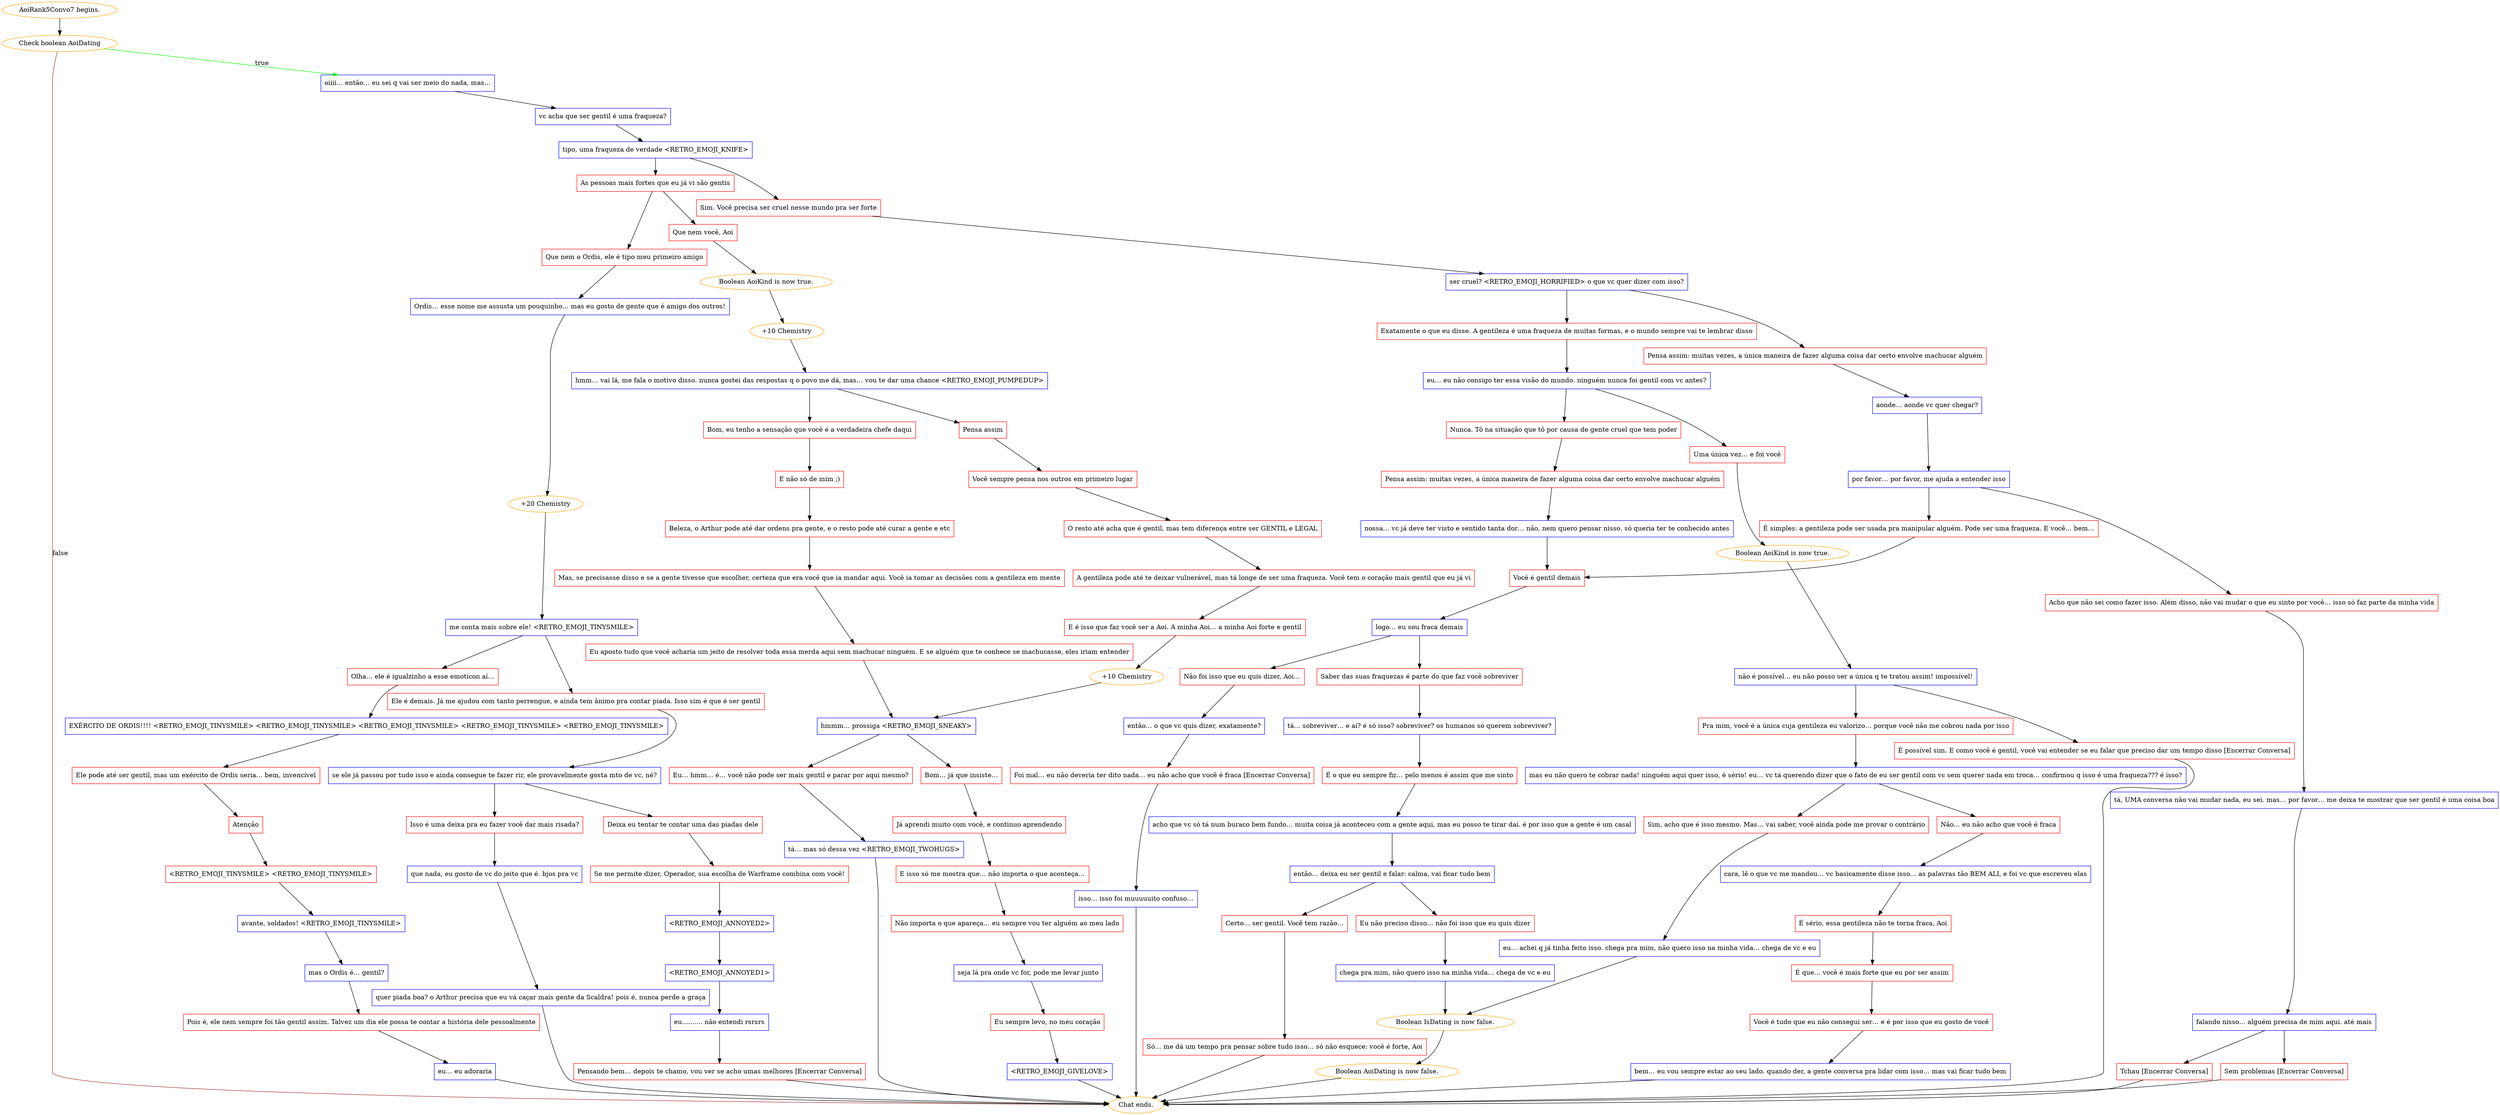 digraph {
	"AoiRank5Convo7 begins." [color=orange];
		"AoiRank5Convo7 begins." -> j2617805464;
	j2617805464 [label="Check boolean AoiDating",color=orange];
		j2617805464 -> j2883819308 [label=true,color=green];
		j2617805464 -> "Chat ends." [label=false,color=brown];
	j2883819308 [label="oiiii… então… eu sei q vai ser meio do nada, mas…",shape=box,color=blue];
		j2883819308 -> j2314670976;
	"Chat ends." [color=orange];
	j2314670976 [label="vc acha que ser gentil é uma fraqueza?",shape=box,color=blue];
		j2314670976 -> j3098023800;
	j3098023800 [label="tipo, uma fraqueza de verdade <RETRO_EMOJI_KNIFE>",shape=box,color=blue];
		j3098023800 -> j974365305;
		j3098023800 -> j878685496;
	j974365305 [label="As pessoas mais fortes que eu já vi são gentis",shape=box,color=red];
		j974365305 -> j2715267369;
		j974365305 -> j3223075322;
	j878685496 [label="Sim. Você precisa ser cruel nesse mundo pra ser forte",shape=box,color=red];
		j878685496 -> j3393474812;
	j2715267369 [label="Que nem você, Aoi",shape=box,color=red];
		j2715267369 -> j1669000954;
	j3223075322 [label="Que nem o Ordis, ele é tipo meu primeiro amigo",shape=box,color=red];
		j3223075322 -> j894961984;
	j3393474812 [label="ser cruel? <RETRO_EMOJI_HORRIFIED> o que vc quer dizer com isso?",shape=box,color=blue];
		j3393474812 -> j935098012;
		j3393474812 -> j3856330355;
	j1669000954 [label="Boolean AoiKind is now true.",color=orange];
		j1669000954 -> j3907777327;
	j894961984 [label="Ordis… esse nome me assusta um pouquinho… mas eu gosto de gente que é amigo dos outros!",shape=box,color=blue];
		j894961984 -> j47176557;
	j935098012 [label="Exatamente o que eu disse. A gentileza é uma fraqueza de muitas formas, e o mundo sempre vai te lembrar disso",shape=box,color=red];
		j935098012 -> j934862641;
	j3856330355 [label="Pensa assim: muitas vezes, a única maneira de fazer alguma coisa dar certo envolve machucar alguém",shape=box,color=red];
		j3856330355 -> j1743910367;
	j3907777327 [label="+10 Chemistry",color=orange];
		j3907777327 -> j1702623830;
	j47176557 [label="+20 Chemistry",color=orange];
		j47176557 -> j3005566255;
	j934862641 [label="eu… eu não consigo ter essa visão do mundo. ninguém nunca foi gentil com vc antes?",shape=box,color=blue];
		j934862641 -> j1170635117;
		j934862641 -> j2985504019;
	j1743910367 [label="aonde… aonde vc quer chegar?",shape=box,color=blue];
		j1743910367 -> j221289045;
	j1702623830 [label="hmm… vai lá, me fala o motivo disso. nunca gostei das respostas q o povo me dá, mas… vou te dar uma chance <RETRO_EMOJI_PUMPEDUP>",shape=box,color=blue];
		j1702623830 -> j2887989848;
		j1702623830 -> j2331977479;
	j3005566255 [label="me conta mais sobre ele! <RETRO_EMOJI_TINYSMILE>",shape=box,color=blue];
		j3005566255 -> j3455174366;
		j3005566255 -> j1437573080;
	j1170635117 [label="Uma única vez… e foi você",shape=box,color=red];
		j1170635117 -> j608730453;
	j2985504019 [label="Nunca. Tô na situação que tô por causa de gente cruel que tem poder",shape=box,color=red];
		j2985504019 -> j130867079;
	j221289045 [label="por favor… por favor, me ajuda a entender isso",shape=box,color=blue];
		j221289045 -> j1097466220;
		j221289045 -> j2878547342;
	j2887989848 [label="Pensa assim",shape=box,color=red];
		j2887989848 -> j3446616177;
	j2331977479 [label="Bom, eu tenho a sensação que você é a verdadeira chefe daqui",shape=box,color=red];
		j2331977479 -> j494046448;
	j3455174366 [label="Olha… ele é igualzinho a esse emoticon aí…",shape=box,color=red];
		j3455174366 -> j1970250922;
	j1437573080 [label="Ele é demais. Já me ajudou com tanto perrengue, e ainda tem ânimo pra contar piada. Isso sim é que é ser gentil",shape=box,color=red];
		j1437573080 -> j1753467863;
	j608730453 [label="Boolean AoiKind is now true.",color=orange];
		j608730453 -> j2136064140;
	j130867079 [label="Pensa assim: muitas vezes, a única maneira de fazer alguma coisa dar certo envolve machucar alguém",shape=box,color=red];
		j130867079 -> j3857638177;
	j1097466220 [label="É simples: a gentileza pode ser usada pra manipular alguém. Pode ser uma fraqueza. E você… bem…",shape=box,color=red];
		j1097466220 -> j2286664838;
	j2878547342 [label="Acho que não sei como fazer isso. Além disso, não vai mudar o que eu sinto por você… isso só faz parte da minha vida",shape=box,color=red];
		j2878547342 -> j4173543908;
	j3446616177 [label="Você sempre pensa nos outros em primeiro lugar",shape=box,color=red];
		j3446616177 -> j3673929505;
	j494046448 [label="E não só de mim ;)",shape=box,color=red];
		j494046448 -> j2266936339;
	j1970250922 [label="EXÉRCITO DE ORDIS!!!! <RETRO_EMOJI_TINYSMILE> <RETRO_EMOJI_TINYSMILE> <RETRO_EMOJI_TINYSMILE> <RETRO_EMOJI_TINYSMILE> <RETRO_EMOJI_TINYSMILE>",shape=box,color=blue];
		j1970250922 -> j3832541982;
	j1753467863 [label="se ele já passou por tudo isso e ainda consegue te fazer rir, ele provavelmente gosta mto de vc, né?",shape=box,color=blue];
		j1753467863 -> j2092719020;
		j1753467863 -> j2475401313;
	j2136064140 [label="não é possível… eu não posso ser a única q te tratou assim! impossível!",shape=box,color=blue];
		j2136064140 -> j1390211604;
		j2136064140 -> j1551102892;
	j3857638177 [label="nossa… vc já deve ter visto e sentido tanta dor… não, nem quero pensar nisso. só queria ter te conhecido antes",shape=box,color=blue];
		j3857638177 -> j2286664838;
	j2286664838 [label="Você é gentil demais",shape=box,color=red];
		j2286664838 -> j4159512704;
	j4173543908 [label="tá, UMA conversa não vai mudar nada, eu sei. mas… por favor… me deixa te mostrar que ser gentil é uma coisa boa",shape=box,color=blue];
		j4173543908 -> j1696835907;
	j3673929505 [label="O resto até acha que é gentil, mas tem diferença entre ser GENTIL e LEGAL",shape=box,color=red];
		j3673929505 -> j2005512256;
	j2266936339 [label="Beleza, o Arthur pode até dar ordens pra gente, e o resto pode até curar a gente e etc",shape=box,color=red];
		j2266936339 -> j1599351937;
	j3832541982 [label="Ele pode até ser gentil, mas um exército de Ordis seria… bem, invencível",shape=box,color=red];
		j3832541982 -> j1141502868;
	j2092719020 [label="Isso é uma deixa pra eu fazer você dar mais risada?",shape=box,color=red];
		j2092719020 -> j1059793301;
	j2475401313 [label="Deixa eu tentar te contar uma das piadas dele",shape=box,color=red];
		j2475401313 -> j3265575023;
	j1390211604 [label="Pra mim, você é a única cuja gentileza eu valorizo… porque você não me cobrou nada por isso",shape=box,color=red];
		j1390211604 -> j247498794;
	j1551102892 [label="É possível sim. E como você é gentil, você vai entender se eu falar que preciso dar um tempo disso [Encerrar Conversa]",shape=box,color=red];
		j1551102892 -> "Chat ends.";
	j4159512704 [label="logo… eu sou fraca demais",shape=box,color=blue];
		j4159512704 -> j2500925443;
		j4159512704 -> j1975813146;
	j1696835907 [label="falando nisso… alguém precisa de mim aqui. até mais",shape=box,color=blue];
		j1696835907 -> j2006422785;
		j1696835907 -> j734395268;
	j2005512256 [label="A gentileza pode até te deixar vulnerável, mas tá longe de ser uma fraqueza. Você tem o coração mais gentil que eu já vi",shape=box,color=red];
		j2005512256 -> j644553483;
	j1599351937 [label="Mas, se precisasse disso e se a gente tivesse que escolher, certeza que era você que ia mandar aqui. Você ia tomar as decisões com a gentileza em mente",shape=box,color=red];
		j1599351937 -> j4231917714;
	j1141502868 [label="Atenção",shape=box,color=red];
		j1141502868 -> j757031885;
	j1059793301 [label="que nada, eu gosto de vc do jeito que é. bjos pra vc",shape=box,color=blue];
		j1059793301 -> j2677535617;
	j3265575023 [label="Se me permite dizer, Operador, sua escolha de Warframe combina com você!",shape=box,color=red];
		j3265575023 -> j4108038470;
	j247498794 [label="mas eu não quero te cobrar nada! ninguém aqui quer isso, é sério! eu… vc tá querendo dizer que o fato de eu ser gentil com vc sem querer nada em troca… confirmou q isso é uma fraqueza??? é isso?",shape=box,color=blue];
		j247498794 -> j3528918412;
		j247498794 -> j668068477;
	j2500925443 [label="Não foi isso que eu quis dizer, Aoi…",shape=box,color=red];
		j2500925443 -> j2743149684;
	j1975813146 [label="Saber das suas fraquezas é parte do que faz você sobreviver",shape=box,color=red];
		j1975813146 -> j1726423785;
	j2006422785 [label="Sem problemas [Encerrar Conversa]",shape=box,color=red];
		j2006422785 -> "Chat ends.";
	j734395268 [label="Tchau [Encerrar Conversa]",shape=box,color=red];
		j734395268 -> "Chat ends.";
	j644553483 [label="E é isso que faz você ser a Aoi. A minha Aoi… a minha Aoi forte e gentil",shape=box,color=red];
		j644553483 -> j1329491989;
	j4231917714 [label="Eu aposto tudo que você acharia um jeito de resolver toda essa merda aqui sem machucar ninguém. E se alguém que te conhece se machucasse, eles iriam entender",shape=box,color=red];
		j4231917714 -> j1757365524;
	j757031885 [label="<RETRO_EMOJI_TINYSMILE> <RETRO_EMOJI_TINYSMILE>",shape=box,color=red];
		j757031885 -> j3211932945;
	j2677535617 [label="quer piada boa? o Arthur precisa que eu vá caçar mais gente da Scaldra! pois é, nunca perde a graça",shape=box,color=blue];
		j2677535617 -> "Chat ends.";
	j4108038470 [label="<RETRO_EMOJI_ANNOYED2>",shape=box,color=blue];
		j4108038470 -> j2680233763;
	j3528918412 [label="Sim, acho que é isso mesmo. Mas… vai saber, você ainda pode me provar o contrário",shape=box,color=red];
		j3528918412 -> j3337870873;
	j668068477 [label="Não… eu não acho que você é fraca",shape=box,color=red];
		j668068477 -> j2120933184;
	j2743149684 [label="então… o que vc quis dizer, exatamente?",shape=box,color=blue];
		j2743149684 -> j3837989338;
	j1726423785 [label="tá… sobreviver… e aí? é só isso? sobreviver? os humanos só querem sobreviver?",shape=box,color=blue];
		j1726423785 -> j1333452367;
	j1329491989 [label="+10 Chemistry",color=orange];
		j1329491989 -> j1757365524;
	j1757365524 [label="hmmm… prossiga <RETRO_EMOJI_SNEAKY>",shape=box,color=blue];
		j1757365524 -> j4145313288;
		j1757365524 -> j3029917063;
	j3211932945 [label="avante, soldados! <RETRO_EMOJI_TINYSMILE>",shape=box,color=blue];
		j3211932945 -> j2319351918;
	j2680233763 [label="<RETRO_EMOJI_ANNOYED1>",shape=box,color=blue];
		j2680233763 -> j4275449948;
	j3337870873 [label="eu… achei q já tinha feito isso. chega pra mim, não quero isso na minha vida… chega de vc e eu",shape=box,color=blue];
		j3337870873 -> j2209722290;
	j2120933184 [label="cara, lê o que vc me mandou… vc basicamente disse isso… as palavras tão BEM ALI, e foi vc que escreveu elas",shape=box,color=blue];
		j2120933184 -> j68225893;
	j3837989338 [label="Foi mal… eu não deveria ter dito nada… eu não acho que você é fraca [Encerrar Conversa]",shape=box,color=red];
		j3837989338 -> j2715166967;
	j1333452367 [label="É o que eu sempre fiz… pelo menos é assim que me sinto",shape=box,color=red];
		j1333452367 -> j2980979620;
	j4145313288 [label="Eu… hmm… é… você não pode ser mais gentil e parar por aqui mesmo?",shape=box,color=red];
		j4145313288 -> j137756480;
	j3029917063 [label="Bom… já que insiste…",shape=box,color=red];
		j3029917063 -> j3792166550;
	j2319351918 [label="mas o Ordis é… gentil?",shape=box,color=blue];
		j2319351918 -> j105075105;
	j4275449948 [label="eu.......... não entendi rsrsrs",shape=box,color=blue];
		j4275449948 -> j3344416718;
	j2209722290 [label="Boolean IsDating is now false.",color=orange];
		j2209722290 -> j1296492913;
	j68225893 [label="É sério, essa gentileza não te torna fraca, Aoi",shape=box,color=red];
		j68225893 -> j1634133929;
	j2715166967 [label="isso… isso foi muuuuuito confuso…",shape=box,color=blue];
		j2715166967 -> "Chat ends.";
	j2980979620 [label="acho que vc só tá num buraco bem fundo… muita coisa já aconteceu com a gente aqui, mas eu posso te tirar daí. é por isso que a gente é um casal",shape=box,color=blue];
		j2980979620 -> j18409150;
	j137756480 [label="tá… mas só dessa vez <RETRO_EMOJI_TWOHUGS>",shape=box,color=blue];
		j137756480 -> "Chat ends.";
	j3792166550 [label="Já aprendi muito com você, e continuo aprendendo",shape=box,color=red];
		j3792166550 -> j3311825280;
	j105075105 [label="Pois é, ele nem sempre foi tão gentil assim. Talvez um dia ele possa te contar a história dele pessoalmente",shape=box,color=red];
		j105075105 -> j158618582;
	j3344416718 [label="Pensando bem… depois te chamo, vou ver se acho umas melhores [Encerrar Conversa]",shape=box,color=red];
		j3344416718 -> "Chat ends.";
	j1296492913 [label="Boolean AoiDating is now false.",color=orange];
		j1296492913 -> "Chat ends.";
	j1634133929 [label="É que… você é mais forte que eu por ser assim",shape=box,color=red];
		j1634133929 -> j3358060247;
	j18409150 [label="então… deixa eu ser gentil e falar: calma, vai ficar tudo bem",shape=box,color=blue];
		j18409150 -> j143468971;
		j18409150 -> j3212827428;
	j3311825280 [label="E isso só me mostra que… não importa o que aconteça…",shape=box,color=red];
		j3311825280 -> j3073251183;
	j158618582 [label="eu… eu adoraria",shape=box,color=blue];
		j158618582 -> "Chat ends.";
	j3358060247 [label="Você é tudo que eu não consegui ser… e é por isso que eu gosto de você",shape=box,color=red];
		j3358060247 -> j1778656532;
	j143468971 [label="Certo… ser gentil. Você tem razão…",shape=box,color=red];
		j143468971 -> j572028461;
	j3212827428 [label="Eu não preciso disso… não foi isso que eu quis dizer",shape=box,color=red];
		j3212827428 -> j511275047;
	j3073251183 [label="Não importa o que apareça… eu sempre vou ter alguém ao meu lado",shape=box,color=red];
		j3073251183 -> j4205155046;
	j1778656532 [label="bem… eu vou sempre estar ao seu lado. quando der, a gente conversa pra lidar com isso… mas vai ficar tudo bem",shape=box,color=blue];
		j1778656532 -> "Chat ends.";
	j572028461 [label="Só… me dá um tempo pra pensar sobre tudo isso… só não esquece: você é forte, Aoi",shape=box,color=red];
		j572028461 -> "Chat ends.";
	j511275047 [label="chega pra mim, não quero isso na minha vida… chega de vc e eu",shape=box,color=blue];
		j511275047 -> j2209722290;
	j4205155046 [label="seja lá pra onde vc for, pode me levar junto",shape=box,color=blue];
		j4205155046 -> j1562236594;
	j1562236594 [label="Eu sempre levo, no meu coração",shape=box,color=red];
		j1562236594 -> j3455463371;
	j3455463371 [label="<RETRO_EMOJI_GIVELOVE>",shape=box,color=blue];
		j3455463371 -> "Chat ends.";
}